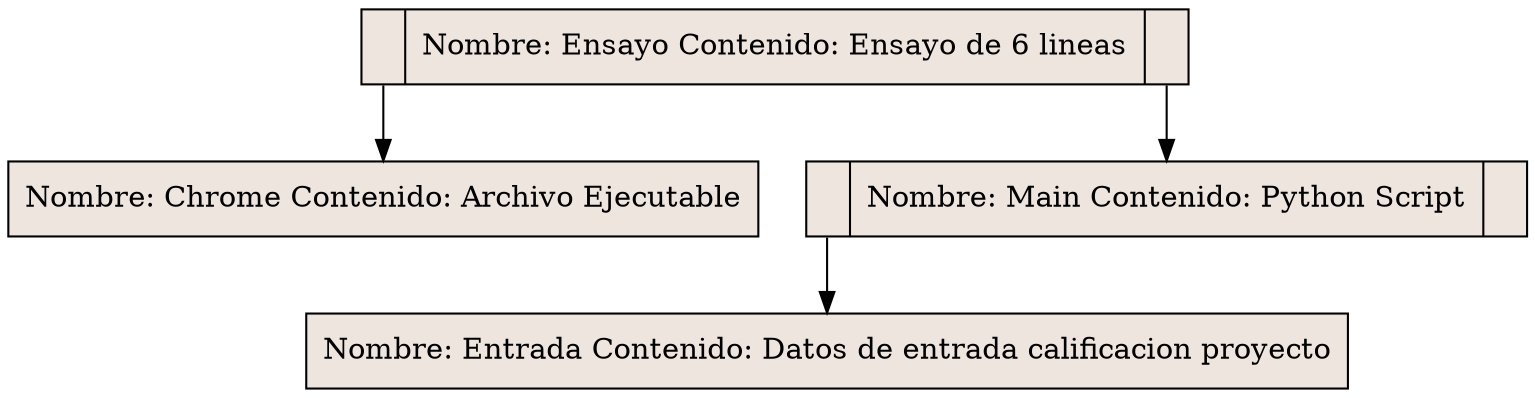 digraph grafica{
rankdir=TB;
node [shape = record, style=filled, fillcolor=seashell2];
nodo2 [ label ="<C0>|Nombre: Ensayo Contenido: Ensayo de 6 lineas|<C1>"];
nodo3 [ label ="Nombre: Chrome Contenido: Archivo Ejecutable"];
nodo2:C0->nodo3
nodo1 [ label ="<C0>|Nombre: Main Contenido: Python Script|<C1>"];
nodo4 [ label ="Nombre: Entrada Contenido: Datos de entrada calificacion proyecto"];
nodo1:C0->nodo4
nodo2:C1->nodo1
}
